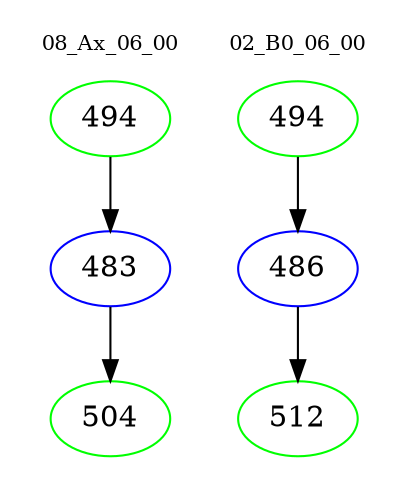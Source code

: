 digraph{
subgraph cluster_0 {
color = white
label = "08_Ax_06_00";
fontsize=10;
T0_494 [label="494", color="green"]
T0_494 -> T0_483 [color="black"]
T0_483 [label="483", color="blue"]
T0_483 -> T0_504 [color="black"]
T0_504 [label="504", color="green"]
}
subgraph cluster_1 {
color = white
label = "02_B0_06_00";
fontsize=10;
T1_494 [label="494", color="green"]
T1_494 -> T1_486 [color="black"]
T1_486 [label="486", color="blue"]
T1_486 -> T1_512 [color="black"]
T1_512 [label="512", color="green"]
}
}
